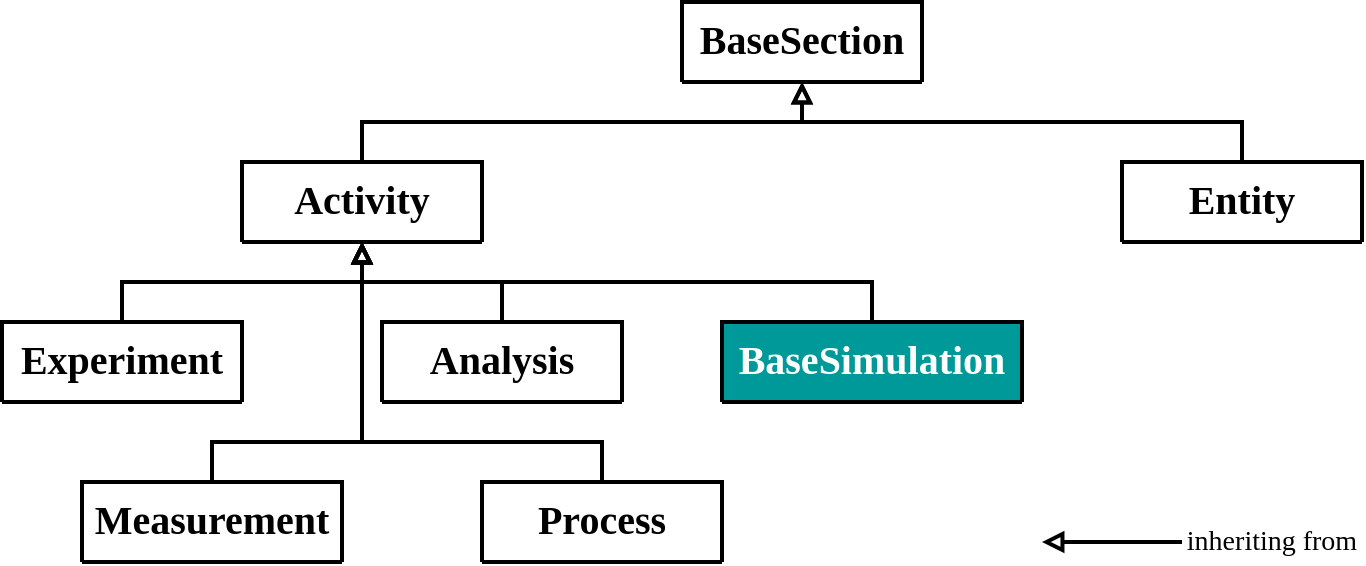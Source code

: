 <mxfile version="24.1.0" type="device">
  <diagram name="Page-1" id="Mv72YUwYb0mtkW0FlEv9">
    <mxGraphModel dx="1674" dy="1950" grid="1" gridSize="10" guides="1" tooltips="1" connect="1" arrows="1" fold="1" page="1" pageScale="1" pageWidth="850" pageHeight="1100" math="0" shadow="0">
      <root>
        <mxCell id="0" />
        <mxCell id="1" parent="0" />
        <mxCell id="iAEeZ9S-SYxDuShbFOno-1" value="&lt;font style=&quot;font-size: 20px;&quot;&gt;BaseSection&lt;/font&gt;" style="swimlane;fontStyle=1;align=center;verticalAlign=top;childLayout=stackLayout;horizontal=1;startSize=40;horizontalStack=0;resizeParent=1;resizeParentMax=0;resizeLast=0;collapsible=1;marginBottom=0;whiteSpace=wrap;html=1;fontFamily=Titillium Web;strokeWidth=2;" parent="1" vertex="1" collapsed="1">
          <mxGeometry x="380" y="80" width="120" height="40" as="geometry">
            <mxRectangle x="170" y="110" width="170" height="48" as="alternateBounds" />
          </mxGeometry>
        </mxCell>
        <mxCell id="iAEeZ9S-SYxDuShbFOno-3" value="" style="line;strokeWidth=2;fillColor=none;align=left;verticalAlign=middle;spacingTop=-1;spacingLeft=3;spacingRight=3;rotatable=0;labelPosition=right;points=[];portConstraint=eastwest;strokeColor=inherit;fontFamily=Titillium Web;" parent="iAEeZ9S-SYxDuShbFOno-1" vertex="1">
          <mxGeometry y="40" width="170" height="8" as="geometry" />
        </mxCell>
        <mxCell id="iAEeZ9S-SYxDuShbFOno-30" style="edgeStyle=orthogonalEdgeStyle;rounded=0;orthogonalLoop=1;jettySize=auto;html=1;exitX=0.5;exitY=0;exitDx=0;exitDy=0;strokeWidth=2;endArrow=block;endFill=0;" parent="1" source="iAEeZ9S-SYxDuShbFOno-9" target="iAEeZ9S-SYxDuShbFOno-1" edge="1">
          <mxGeometry relative="1" as="geometry" />
        </mxCell>
        <mxCell id="iAEeZ9S-SYxDuShbFOno-9" value="&lt;font style=&quot;font-size: 20px;&quot;&gt;Activity&lt;/font&gt;" style="swimlane;fontStyle=1;align=center;verticalAlign=top;childLayout=stackLayout;horizontal=1;startSize=40;horizontalStack=0;resizeParent=1;resizeParentMax=0;resizeLast=0;collapsible=1;marginBottom=0;whiteSpace=wrap;html=1;fontFamily=Titillium Web;strokeWidth=2;" parent="1" vertex="1" collapsed="1">
          <mxGeometry x="160" y="160" width="120" height="40" as="geometry">
            <mxRectangle x="170" y="110" width="170" height="48" as="alternateBounds" />
          </mxGeometry>
        </mxCell>
        <mxCell id="iAEeZ9S-SYxDuShbFOno-10" value="" style="line;strokeWidth=2;fillColor=none;align=left;verticalAlign=middle;spacingTop=-1;spacingLeft=3;spacingRight=3;rotatable=0;labelPosition=right;points=[];portConstraint=eastwest;strokeColor=inherit;fontFamily=Titillium Web;" parent="iAEeZ9S-SYxDuShbFOno-9" vertex="1">
          <mxGeometry y="40" width="170" height="8" as="geometry" />
        </mxCell>
        <mxCell id="iAEeZ9S-SYxDuShbFOno-29" style="edgeStyle=orthogonalEdgeStyle;rounded=0;orthogonalLoop=1;jettySize=auto;html=1;exitX=0.5;exitY=0;exitDx=0;exitDy=0;strokeWidth=2;endArrow=block;endFill=0;" parent="1" source="iAEeZ9S-SYxDuShbFOno-11" target="iAEeZ9S-SYxDuShbFOno-1" edge="1">
          <mxGeometry relative="1" as="geometry" />
        </mxCell>
        <mxCell id="iAEeZ9S-SYxDuShbFOno-11" value="&lt;font style=&quot;font-size: 20px;&quot;&gt;Entity&lt;/font&gt;" style="swimlane;fontStyle=1;align=center;verticalAlign=top;childLayout=stackLayout;horizontal=1;startSize=40;horizontalStack=0;resizeParent=1;resizeParentMax=0;resizeLast=0;collapsible=1;marginBottom=0;whiteSpace=wrap;html=1;fontFamily=Titillium Web;strokeWidth=2;" parent="1" vertex="1" collapsed="1">
          <mxGeometry x="600" y="160" width="120" height="40" as="geometry">
            <mxRectangle x="170" y="110" width="170" height="48" as="alternateBounds" />
          </mxGeometry>
        </mxCell>
        <mxCell id="iAEeZ9S-SYxDuShbFOno-12" value="" style="line;strokeWidth=2;fillColor=none;align=left;verticalAlign=middle;spacingTop=-1;spacingLeft=3;spacingRight=3;rotatable=0;labelPosition=right;points=[];portConstraint=eastwest;strokeColor=inherit;fontFamily=Titillium Web;" parent="iAEeZ9S-SYxDuShbFOno-11" vertex="1">
          <mxGeometry y="40" width="170" height="8" as="geometry" />
        </mxCell>
        <mxCell id="iAEeZ9S-SYxDuShbFOno-24" style="edgeStyle=orthogonalEdgeStyle;rounded=0;orthogonalLoop=1;jettySize=auto;html=1;exitX=0.5;exitY=0;exitDx=0;exitDy=0;entryX=0.5;entryY=1;entryDx=0;entryDy=0;strokeWidth=2;endArrow=block;endFill=0;" parent="1" source="iAEeZ9S-SYxDuShbFOno-13" target="iAEeZ9S-SYxDuShbFOno-9" edge="1">
          <mxGeometry relative="1" as="geometry" />
        </mxCell>
        <mxCell id="iAEeZ9S-SYxDuShbFOno-13" value="&lt;font style=&quot;font-size: 20px;&quot;&gt;Experiment&lt;/font&gt;" style="swimlane;fontStyle=1;align=center;verticalAlign=top;childLayout=stackLayout;horizontal=1;startSize=40;horizontalStack=0;resizeParent=1;resizeParentMax=0;resizeLast=0;collapsible=1;marginBottom=0;whiteSpace=wrap;html=1;fontFamily=Titillium Web;strokeWidth=2;" parent="1" vertex="1" collapsed="1">
          <mxGeometry x="40" y="240" width="120" height="40" as="geometry">
            <mxRectangle x="170" y="110" width="170" height="48" as="alternateBounds" />
          </mxGeometry>
        </mxCell>
        <mxCell id="iAEeZ9S-SYxDuShbFOno-14" value="" style="line;strokeWidth=2;fillColor=none;align=left;verticalAlign=middle;spacingTop=-1;spacingLeft=3;spacingRight=3;rotatable=0;labelPosition=right;points=[];portConstraint=eastwest;strokeColor=inherit;fontFamily=Titillium Web;" parent="iAEeZ9S-SYxDuShbFOno-13" vertex="1">
          <mxGeometry y="40" width="170" height="8" as="geometry" />
        </mxCell>
        <mxCell id="iAEeZ9S-SYxDuShbFOno-26" style="edgeStyle=orthogonalEdgeStyle;rounded=0;orthogonalLoop=1;jettySize=auto;html=1;exitX=0.5;exitY=0;exitDx=0;exitDy=0;strokeWidth=2;endArrow=block;endFill=0;" parent="1" source="iAEeZ9S-SYxDuShbFOno-15" target="iAEeZ9S-SYxDuShbFOno-9" edge="1">
          <mxGeometry relative="1" as="geometry">
            <Array as="points">
              <mxPoint x="145" y="300" />
              <mxPoint x="220" y="300" />
            </Array>
          </mxGeometry>
        </mxCell>
        <mxCell id="iAEeZ9S-SYxDuShbFOno-15" value="&lt;font style=&quot;font-size: 20px;&quot;&gt;Measurement&lt;/font&gt;" style="swimlane;fontStyle=1;align=center;verticalAlign=top;childLayout=stackLayout;horizontal=1;startSize=40;horizontalStack=0;resizeParent=1;resizeParentMax=0;resizeLast=0;collapsible=1;marginBottom=0;whiteSpace=wrap;html=1;fontFamily=Titillium Web;strokeWidth=2;" parent="1" vertex="1" collapsed="1">
          <mxGeometry x="80" y="320" width="130" height="40" as="geometry">
            <mxRectangle x="170" y="110" width="170" height="48" as="alternateBounds" />
          </mxGeometry>
        </mxCell>
        <mxCell id="iAEeZ9S-SYxDuShbFOno-16" value="" style="line;strokeWidth=2;fillColor=none;align=left;verticalAlign=middle;spacingTop=-1;spacingLeft=3;spacingRight=3;rotatable=0;labelPosition=right;points=[];portConstraint=eastwest;strokeColor=inherit;fontFamily=Titillium Web;" parent="iAEeZ9S-SYxDuShbFOno-15" vertex="1">
          <mxGeometry y="40" width="170" height="8" as="geometry" />
        </mxCell>
        <mxCell id="iAEeZ9S-SYxDuShbFOno-27" style="edgeStyle=orthogonalEdgeStyle;rounded=0;orthogonalLoop=1;jettySize=auto;html=1;exitX=0.5;exitY=0;exitDx=0;exitDy=0;strokeWidth=2;endArrow=block;endFill=0;" parent="1" source="iAEeZ9S-SYxDuShbFOno-17" target="iAEeZ9S-SYxDuShbFOno-9" edge="1">
          <mxGeometry relative="1" as="geometry">
            <Array as="points">
              <mxPoint x="340" y="300" />
              <mxPoint x="220" y="300" />
            </Array>
          </mxGeometry>
        </mxCell>
        <mxCell id="iAEeZ9S-SYxDuShbFOno-17" value="&lt;font style=&quot;font-size: 20px;&quot;&gt;Process&lt;/font&gt;" style="swimlane;fontStyle=1;align=center;verticalAlign=top;childLayout=stackLayout;horizontal=1;startSize=40;horizontalStack=0;resizeParent=1;resizeParentMax=0;resizeLast=0;collapsible=1;marginBottom=0;whiteSpace=wrap;html=1;fontFamily=Titillium Web;strokeWidth=2;" parent="1" vertex="1" collapsed="1">
          <mxGeometry x="280" y="320" width="120" height="40" as="geometry">
            <mxRectangle x="170" y="110" width="170" height="48" as="alternateBounds" />
          </mxGeometry>
        </mxCell>
        <mxCell id="iAEeZ9S-SYxDuShbFOno-18" value="" style="line;strokeWidth=2;fillColor=none;align=left;verticalAlign=middle;spacingTop=-1;spacingLeft=3;spacingRight=3;rotatable=0;labelPosition=right;points=[];portConstraint=eastwest;strokeColor=inherit;fontFamily=Titillium Web;" parent="iAEeZ9S-SYxDuShbFOno-17" vertex="1">
          <mxGeometry y="40" width="170" height="8" as="geometry" />
        </mxCell>
        <mxCell id="iAEeZ9S-SYxDuShbFOno-25" style="edgeStyle=orthogonalEdgeStyle;rounded=0;orthogonalLoop=1;jettySize=auto;html=1;exitX=0.5;exitY=0;exitDx=0;exitDy=0;entryX=0.5;entryY=1;entryDx=0;entryDy=0;endArrow=block;endFill=0;strokeWidth=2;" parent="1" source="iAEeZ9S-SYxDuShbFOno-19" target="iAEeZ9S-SYxDuShbFOno-9" edge="1">
          <mxGeometry relative="1" as="geometry" />
        </mxCell>
        <mxCell id="iAEeZ9S-SYxDuShbFOno-19" value="&lt;font style=&quot;font-size: 20px;&quot;&gt;Analysis&lt;/font&gt;" style="swimlane;fontStyle=1;align=center;verticalAlign=top;childLayout=stackLayout;horizontal=1;startSize=40;horizontalStack=0;resizeParent=1;resizeParentMax=0;resizeLast=0;collapsible=1;marginBottom=0;whiteSpace=wrap;html=1;fontFamily=Titillium Web;strokeWidth=2;" parent="1" vertex="1" collapsed="1">
          <mxGeometry x="230" y="240" width="120" height="40" as="geometry">
            <mxRectangle x="170" y="110" width="170" height="48" as="alternateBounds" />
          </mxGeometry>
        </mxCell>
        <mxCell id="iAEeZ9S-SYxDuShbFOno-20" value="" style="line;strokeWidth=2;fillColor=none;align=left;verticalAlign=middle;spacingTop=-1;spacingLeft=3;spacingRight=3;rotatable=0;labelPosition=right;points=[];portConstraint=eastwest;strokeColor=inherit;fontFamily=Titillium Web;" parent="iAEeZ9S-SYxDuShbFOno-19" vertex="1">
          <mxGeometry y="40" width="170" height="8" as="geometry" />
        </mxCell>
        <mxCell id="iAEeZ9S-SYxDuShbFOno-28" style="edgeStyle=orthogonalEdgeStyle;rounded=0;orthogonalLoop=1;jettySize=auto;html=1;exitX=0.5;exitY=0;exitDx=0;exitDy=0;endArrow=block;endFill=0;strokeWidth=2;" parent="1" source="iAEeZ9S-SYxDuShbFOno-21" target="iAEeZ9S-SYxDuShbFOno-9" edge="1">
          <mxGeometry relative="1" as="geometry" />
        </mxCell>
        <mxCell id="iAEeZ9S-SYxDuShbFOno-21" value="&lt;font color=&quot;#ffffff&quot; style=&quot;font-size: 20px;&quot;&gt;BaseSimulation&lt;/font&gt;" style="swimlane;fontStyle=1;align=center;verticalAlign=top;childLayout=stackLayout;horizontal=1;startSize=40;horizontalStack=0;resizeParent=1;resizeParentMax=0;resizeLast=0;collapsible=1;marginBottom=0;whiteSpace=wrap;html=1;fontFamily=Titillium Web;strokeWidth=2;fillColor=#009999;" parent="1" vertex="1" collapsed="1">
          <mxGeometry x="400" y="240" width="150" height="40" as="geometry">
            <mxRectangle x="170" y="110" width="170" height="48" as="alternateBounds" />
          </mxGeometry>
        </mxCell>
        <mxCell id="iAEeZ9S-SYxDuShbFOno-22" value="" style="line;strokeWidth=2;fillColor=none;align=left;verticalAlign=middle;spacingTop=-1;spacingLeft=3;spacingRight=3;rotatable=0;labelPosition=right;points=[];portConstraint=eastwest;strokeColor=inherit;fontFamily=Titillium Web;" parent="iAEeZ9S-SYxDuShbFOno-21" vertex="1">
          <mxGeometry y="40" width="170" height="8" as="geometry" />
        </mxCell>
        <mxCell id="iAEeZ9S-SYxDuShbFOno-31" value="" style="endArrow=none;html=1;rounded=0;strokeWidth=2;endFill=0;startArrow=block;startFill=0;" parent="1" edge="1">
          <mxGeometry width="50" height="50" relative="1" as="geometry">
            <mxPoint x="560" y="350" as="sourcePoint" />
            <mxPoint x="630" y="350" as="targetPoint" />
          </mxGeometry>
        </mxCell>
        <mxCell id="iAEeZ9S-SYxDuShbFOno-32" value="&lt;font style=&quot;font-size: 14px;&quot; face=&quot;Titillium Web&quot;&gt;inheriting from&lt;/font&gt;" style="text;html=1;align=center;verticalAlign=middle;whiteSpace=wrap;rounded=0;" parent="1" vertex="1">
          <mxGeometry x="630" y="340" width="90" height="20" as="geometry" />
        </mxCell>
      </root>
    </mxGraphModel>
  </diagram>
</mxfile>
